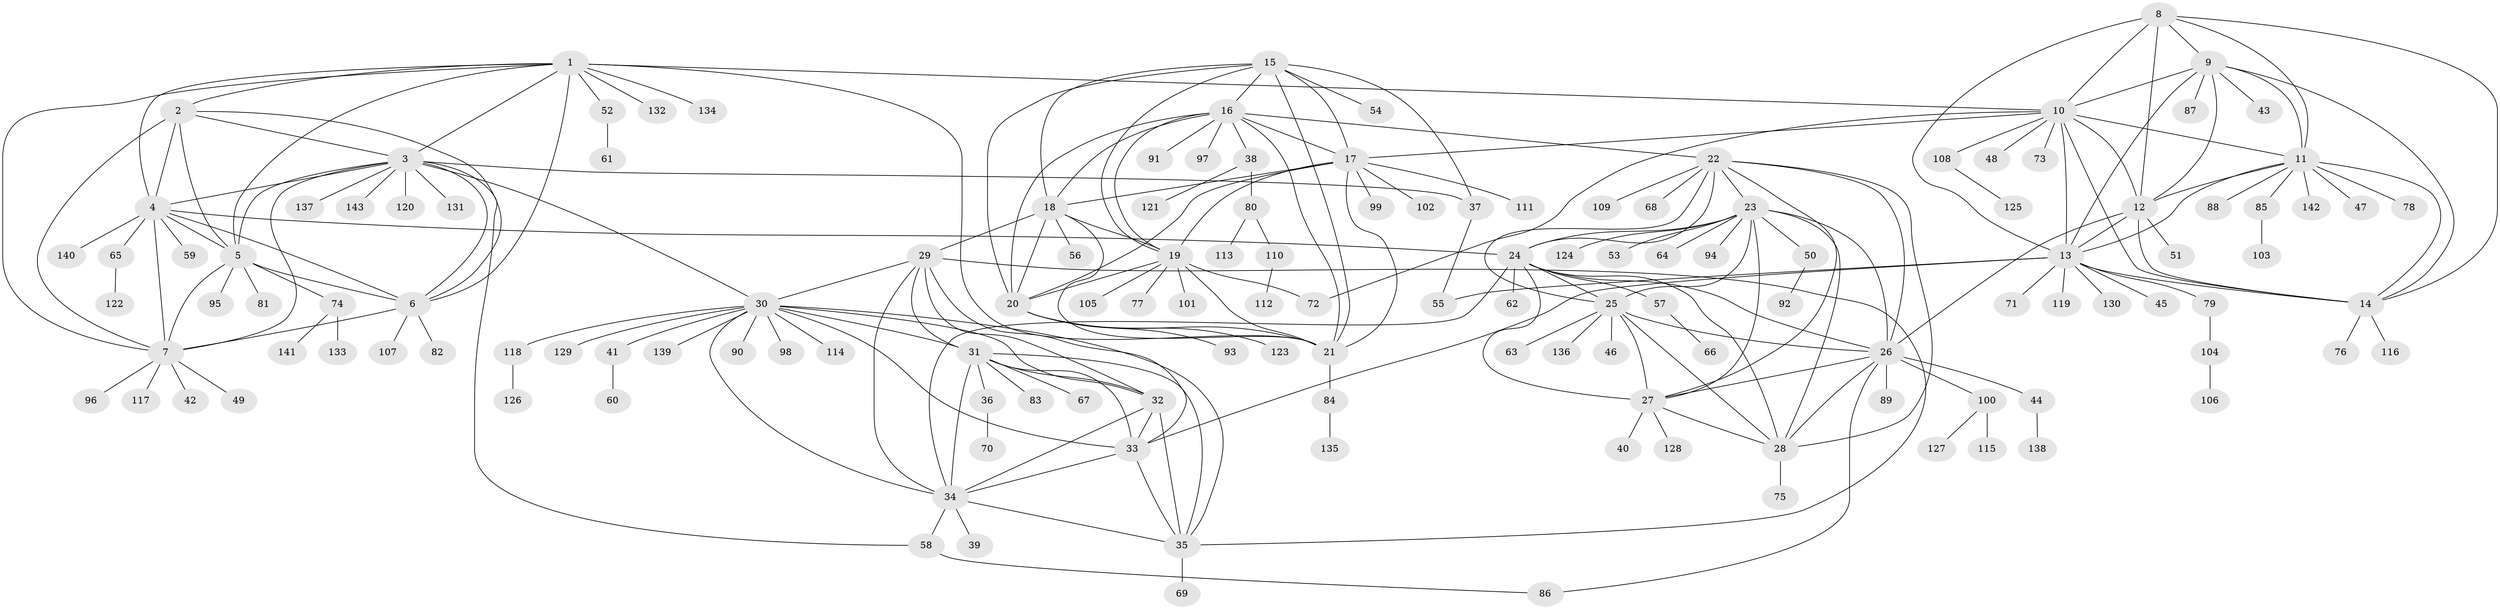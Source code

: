 // coarse degree distribution, {3: 0.028169014084507043, 4: 0.04225352112676056, 6: 0.014084507042253521, 12: 0.028169014084507043, 9: 0.014084507042253521, 1: 0.8309859154929577, 16: 0.014084507042253521, 13: 0.028169014084507043}
// Generated by graph-tools (version 1.1) at 2025/57/03/04/25 21:57:50]
// undirected, 143 vertices, 228 edges
graph export_dot {
graph [start="1"]
  node [color=gray90,style=filled];
  1;
  2;
  3;
  4;
  5;
  6;
  7;
  8;
  9;
  10;
  11;
  12;
  13;
  14;
  15;
  16;
  17;
  18;
  19;
  20;
  21;
  22;
  23;
  24;
  25;
  26;
  27;
  28;
  29;
  30;
  31;
  32;
  33;
  34;
  35;
  36;
  37;
  38;
  39;
  40;
  41;
  42;
  43;
  44;
  45;
  46;
  47;
  48;
  49;
  50;
  51;
  52;
  53;
  54;
  55;
  56;
  57;
  58;
  59;
  60;
  61;
  62;
  63;
  64;
  65;
  66;
  67;
  68;
  69;
  70;
  71;
  72;
  73;
  74;
  75;
  76;
  77;
  78;
  79;
  80;
  81;
  82;
  83;
  84;
  85;
  86;
  87;
  88;
  89;
  90;
  91;
  92;
  93;
  94;
  95;
  96;
  97;
  98;
  99;
  100;
  101;
  102;
  103;
  104;
  105;
  106;
  107;
  108;
  109;
  110;
  111;
  112;
  113;
  114;
  115;
  116;
  117;
  118;
  119;
  120;
  121;
  122;
  123;
  124;
  125;
  126;
  127;
  128;
  129;
  130;
  131;
  132;
  133;
  134;
  135;
  136;
  137;
  138;
  139;
  140;
  141;
  142;
  143;
  1 -- 2;
  1 -- 3;
  1 -- 4;
  1 -- 5;
  1 -- 6;
  1 -- 7;
  1 -- 10;
  1 -- 21;
  1 -- 52;
  1 -- 132;
  1 -- 134;
  2 -- 3;
  2 -- 4;
  2 -- 5;
  2 -- 6;
  2 -- 7;
  3 -- 4;
  3 -- 5;
  3 -- 6;
  3 -- 7;
  3 -- 30;
  3 -- 37;
  3 -- 58;
  3 -- 120;
  3 -- 131;
  3 -- 137;
  3 -- 143;
  4 -- 5;
  4 -- 6;
  4 -- 7;
  4 -- 24;
  4 -- 59;
  4 -- 65;
  4 -- 140;
  5 -- 6;
  5 -- 7;
  5 -- 74;
  5 -- 81;
  5 -- 95;
  6 -- 7;
  6 -- 82;
  6 -- 107;
  7 -- 42;
  7 -- 49;
  7 -- 96;
  7 -- 117;
  8 -- 9;
  8 -- 10;
  8 -- 11;
  8 -- 12;
  8 -- 13;
  8 -- 14;
  9 -- 10;
  9 -- 11;
  9 -- 12;
  9 -- 13;
  9 -- 14;
  9 -- 43;
  9 -- 87;
  10 -- 11;
  10 -- 12;
  10 -- 13;
  10 -- 14;
  10 -- 17;
  10 -- 48;
  10 -- 72;
  10 -- 73;
  10 -- 108;
  11 -- 12;
  11 -- 13;
  11 -- 14;
  11 -- 47;
  11 -- 78;
  11 -- 85;
  11 -- 88;
  11 -- 142;
  12 -- 13;
  12 -- 14;
  12 -- 26;
  12 -- 51;
  13 -- 14;
  13 -- 33;
  13 -- 45;
  13 -- 55;
  13 -- 71;
  13 -- 79;
  13 -- 119;
  13 -- 130;
  14 -- 76;
  14 -- 116;
  15 -- 16;
  15 -- 17;
  15 -- 18;
  15 -- 19;
  15 -- 20;
  15 -- 21;
  15 -- 37;
  15 -- 54;
  16 -- 17;
  16 -- 18;
  16 -- 19;
  16 -- 20;
  16 -- 21;
  16 -- 22;
  16 -- 38;
  16 -- 91;
  16 -- 97;
  17 -- 18;
  17 -- 19;
  17 -- 20;
  17 -- 21;
  17 -- 99;
  17 -- 102;
  17 -- 111;
  18 -- 19;
  18 -- 20;
  18 -- 21;
  18 -- 29;
  18 -- 56;
  19 -- 20;
  19 -- 21;
  19 -- 72;
  19 -- 77;
  19 -- 101;
  19 -- 105;
  20 -- 21;
  20 -- 93;
  20 -- 123;
  21 -- 84;
  22 -- 23;
  22 -- 24;
  22 -- 25;
  22 -- 26;
  22 -- 27;
  22 -- 28;
  22 -- 68;
  22 -- 109;
  23 -- 24;
  23 -- 25;
  23 -- 26;
  23 -- 27;
  23 -- 28;
  23 -- 50;
  23 -- 53;
  23 -- 64;
  23 -- 94;
  23 -- 124;
  24 -- 25;
  24 -- 26;
  24 -- 27;
  24 -- 28;
  24 -- 34;
  24 -- 57;
  24 -- 62;
  25 -- 26;
  25 -- 27;
  25 -- 28;
  25 -- 46;
  25 -- 63;
  25 -- 136;
  26 -- 27;
  26 -- 28;
  26 -- 44;
  26 -- 86;
  26 -- 89;
  26 -- 100;
  27 -- 28;
  27 -- 40;
  27 -- 128;
  28 -- 75;
  29 -- 30;
  29 -- 31;
  29 -- 32;
  29 -- 33;
  29 -- 34;
  29 -- 35;
  30 -- 31;
  30 -- 32;
  30 -- 33;
  30 -- 34;
  30 -- 35;
  30 -- 41;
  30 -- 90;
  30 -- 98;
  30 -- 114;
  30 -- 118;
  30 -- 129;
  30 -- 139;
  31 -- 32;
  31 -- 33;
  31 -- 34;
  31 -- 35;
  31 -- 36;
  31 -- 67;
  31 -- 83;
  32 -- 33;
  32 -- 34;
  32 -- 35;
  33 -- 34;
  33 -- 35;
  34 -- 35;
  34 -- 39;
  34 -- 58;
  35 -- 69;
  36 -- 70;
  37 -- 55;
  38 -- 80;
  38 -- 121;
  41 -- 60;
  44 -- 138;
  50 -- 92;
  52 -- 61;
  57 -- 66;
  58 -- 86;
  65 -- 122;
  74 -- 133;
  74 -- 141;
  79 -- 104;
  80 -- 110;
  80 -- 113;
  84 -- 135;
  85 -- 103;
  100 -- 115;
  100 -- 127;
  104 -- 106;
  108 -- 125;
  110 -- 112;
  118 -- 126;
}
